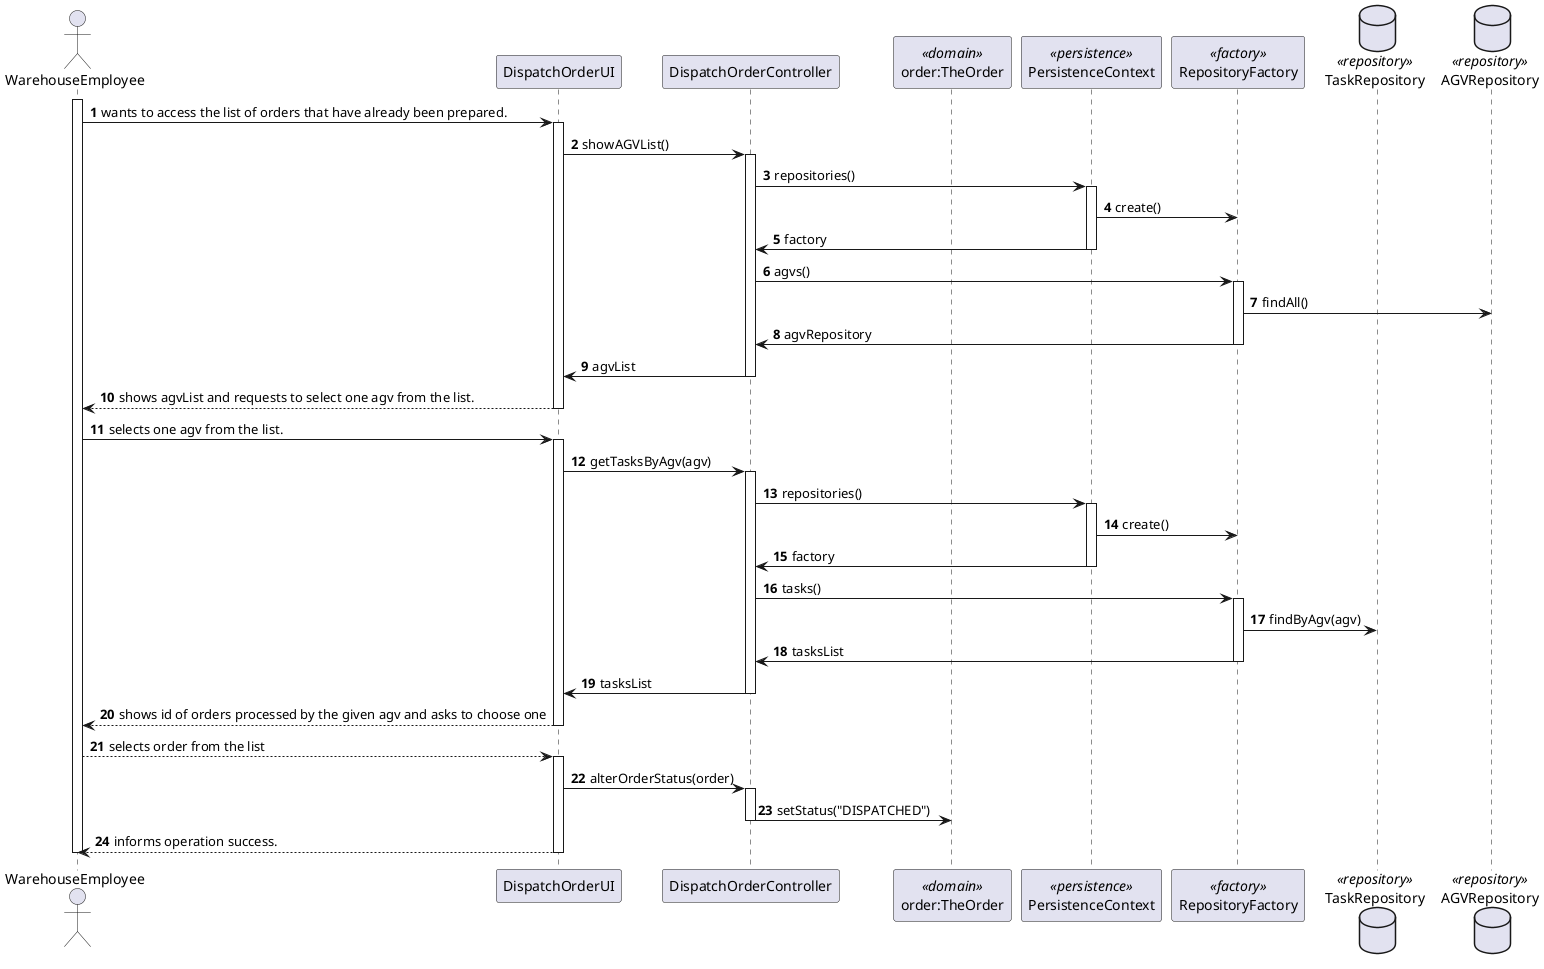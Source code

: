 @startuml
'https://plantuml.com/sequence-diagram

autonumber

actor WarehouseEmployee as WE
participant DispatchOrderUI as UI
participant DispatchOrderController as Controller
participant "order:TheOrder" as Domain1 <<domain>>
participant PersistenceContext as Persistence <<persistence>>
participant RepositoryFactory as Factory <<factory>>
database TaskRepository as taskRepository <<repository>>
database AGVRepository as agvRepository <<repository>>

activate WE

WE -> UI: wants to access the list of orders that have already been prepared.

activate UI

UI -> Controller: showAGVList()

activate Controller

Controller -> Persistence: repositories()

activate Persistence

Persistence -> Factory: create()

Persistence -> Controller: factory

deactivate Persistence

Controller -> Factory: agvs()

activate Factory

Factory -> agvRepository: findAll()

Factory -> Controller: agvRepository

deactivate Factory

Controller -> UI: agvList

deactivate Controller

UI --> WE: shows agvList and requests to select one agv from the list.

deactivate UI

WE -> UI: selects one agv from the list.

activate UI

UI -> Controller: getTasksByAgv(agv)

activate Controller

Controller -> Persistence : repositories()

activate Persistence

Persistence -> Factory : create()

Persistence -> Controller : factory

deactivate Persistence

Controller -> Factory : tasks()

activate Factory

Factory -> taskRepository : findByAgv(agv)

Factory -> Controller : tasksList

deactivate Factory

Controller -> UI : tasksList

deactivate Controller

UI --> WE : shows id of orders processed by the given agv and asks to choose one

deactivate UI

WE --> UI : selects order from the list

activate UI
UI -> Controller : alterOrderStatus(order)

activate Controller

Controller -> Domain1 : setStatus("DISPATCHED")
deactivate Controller

UI --> WE: informs operation success.

deactivate UI

deactivate WE

@enduml